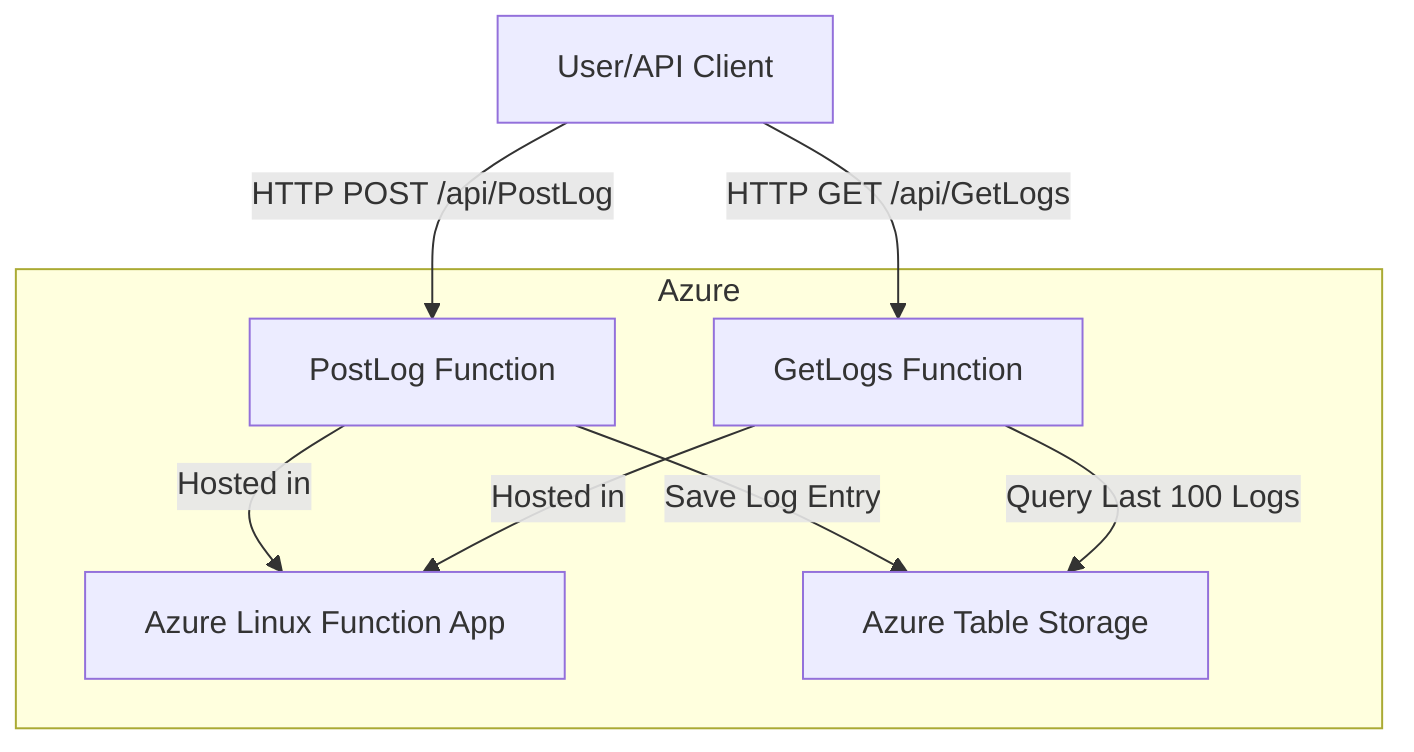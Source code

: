 graph TD
    User[User/API Client]
    subgraph Azure
        FunctionApp[Azure Linux Function App]
        PostLog[PostLog Function]
        GetLogs[GetLogs Function]
        Table[Azure Table Storage]
    end

    User -- HTTP POST /api/PostLog --> PostLog
    User -- HTTP GET /api/GetLogs --> GetLogs
    PostLog -- Save Log Entry --> Table
    GetLogs -- Query Last 100 Logs --> Table
    PostLog & GetLogs -- Hosted in --> FunctionApp
